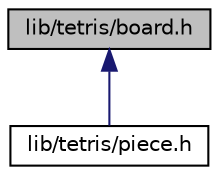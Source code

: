 digraph "lib/tetris/board.h"
{
 // LATEX_PDF_SIZE
  edge [fontname="Helvetica",fontsize="10",labelfontname="Helvetica",labelfontsize="10"];
  node [fontname="Helvetica",fontsize="10",shape=record];
  Node1 [label="lib/tetris/board.h",height=0.2,width=0.4,color="black", fillcolor="grey75", style="filled", fontcolor="black",tooltip="Functions for managing the Tetris game board."];
  Node1 -> Node2 [dir="back",color="midnightblue",fontsize="10",style="solid",fontname="Helvetica"];
  Node2 [label="lib/tetris/piece.h",height=0.2,width=0.4,color="black", fillcolor="white", style="filled",URL="$piece_8h.html",tooltip="Functions for Tetris piece operations and game state management."];
}

